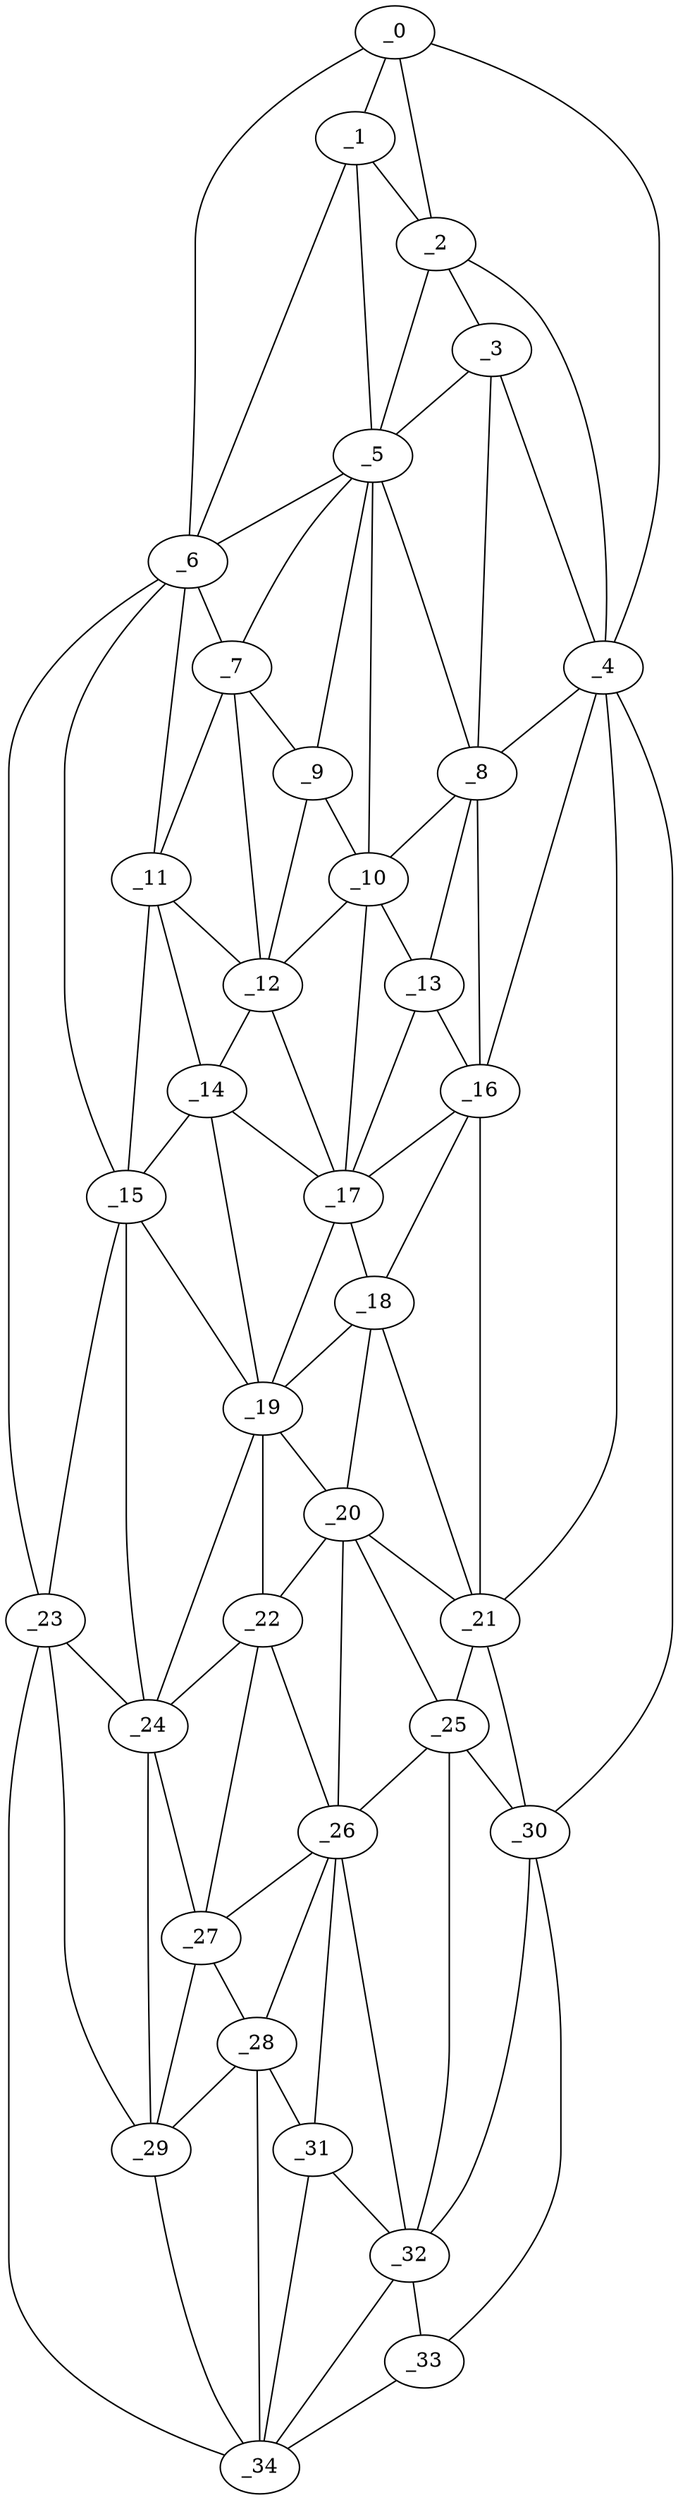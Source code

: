 graph "obj46__25.gxl" {
	_0	 [x=4,
		y=53];
	_1	 [x=17,
		y=50];
	_0 -- _1	 [valence=2];
	_2	 [x=27,
		y=45];
	_0 -- _2	 [valence=1];
	_4	 [x=43,
		y=36];
	_0 -- _4	 [valence=1];
	_6	 [x=51,
		y=85];
	_0 -- _6	 [valence=1];
	_1 -- _2	 [valence=2];
	_5	 [x=50,
		y=63];
	_1 -- _5	 [valence=2];
	_1 -- _6	 [valence=2];
	_3	 [x=37,
		y=45];
	_2 -- _3	 [valence=1];
	_2 -- _4	 [valence=2];
	_2 -- _5	 [valence=1];
	_3 -- _4	 [valence=1];
	_3 -- _5	 [valence=2];
	_8	 [x=57,
		y=45];
	_3 -- _8	 [valence=2];
	_4 -- _8	 [valence=2];
	_16	 [x=70,
		y=45];
	_4 -- _16	 [valence=1];
	_21	 [x=96,
		y=43];
	_4 -- _21	 [valence=2];
	_30	 [x=120,
		y=46];
	_4 -- _30	 [valence=1];
	_5 -- _6	 [valence=1];
	_7	 [x=53,
		y=74];
	_5 -- _7	 [valence=1];
	_5 -- _8	 [valence=1];
	_9	 [x=57,
		y=67];
	_5 -- _9	 [valence=2];
	_10	 [x=60,
		y=50];
	_5 -- _10	 [valence=2];
	_6 -- _7	 [valence=2];
	_11	 [x=60,
		y=85];
	_6 -- _11	 [valence=1];
	_15	 [x=69,
		y=86];
	_6 -- _15	 [valence=2];
	_23	 [x=99,
		y=93];
	_6 -- _23	 [valence=1];
	_7 -- _9	 [valence=2];
	_7 -- _11	 [valence=1];
	_12	 [x=62,
		y=67];
	_7 -- _12	 [valence=1];
	_8 -- _10	 [valence=2];
	_13	 [x=65,
		y=46];
	_8 -- _13	 [valence=2];
	_8 -- _16	 [valence=1];
	_9 -- _10	 [valence=2];
	_9 -- _12	 [valence=2];
	_10 -- _12	 [valence=1];
	_10 -- _13	 [valence=2];
	_17	 [x=70,
		y=58];
	_10 -- _17	 [valence=1];
	_11 -- _12	 [valence=2];
	_14	 [x=68,
		y=69];
	_11 -- _14	 [valence=1];
	_11 -- _15	 [valence=2];
	_12 -- _14	 [valence=2];
	_12 -- _17	 [valence=2];
	_13 -- _16	 [valence=2];
	_13 -- _17	 [valence=2];
	_14 -- _15	 [valence=2];
	_14 -- _17	 [valence=1];
	_19	 [x=84,
		y=62];
	_14 -- _19	 [valence=1];
	_15 -- _19	 [valence=2];
	_15 -- _23	 [valence=1];
	_24	 [x=100,
		y=76];
	_15 -- _24	 [valence=1];
	_16 -- _17	 [valence=1];
	_18	 [x=82,
		y=54];
	_16 -- _18	 [valence=1];
	_16 -- _21	 [valence=2];
	_17 -- _18	 [valence=2];
	_17 -- _19	 [valence=2];
	_18 -- _19	 [valence=1];
	_20	 [x=90,
		y=57];
	_18 -- _20	 [valence=2];
	_18 -- _21	 [valence=1];
	_19 -- _20	 [valence=1];
	_22	 [x=98,
		y=68];
	_19 -- _22	 [valence=2];
	_19 -- _24	 [valence=2];
	_20 -- _21	 [valence=2];
	_20 -- _22	 [valence=1];
	_25	 [x=102,
		y=48];
	_20 -- _25	 [valence=2];
	_26	 [x=105,
		y=66];
	_20 -- _26	 [valence=2];
	_21 -- _25	 [valence=1];
	_21 -- _30	 [valence=2];
	_22 -- _24	 [valence=1];
	_22 -- _26	 [valence=2];
	_27	 [x=107,
		y=71];
	_22 -- _27	 [valence=1];
	_23 -- _24	 [valence=2];
	_29	 [x=114,
		y=78];
	_23 -- _29	 [valence=1];
	_34	 [x=126,
		y=71];
	_23 -- _34	 [valence=1];
	_24 -- _27	 [valence=2];
	_24 -- _29	 [valence=2];
	_25 -- _26	 [valence=2];
	_25 -- _30	 [valence=2];
	_32	 [x=121,
		y=54];
	_25 -- _32	 [valence=2];
	_26 -- _27	 [valence=2];
	_28	 [x=112,
		y=69];
	_26 -- _28	 [valence=1];
	_31	 [x=120,
		y=64];
	_26 -- _31	 [valence=2];
	_26 -- _32	 [valence=2];
	_27 -- _28	 [valence=2];
	_27 -- _29	 [valence=2];
	_28 -- _29	 [valence=2];
	_28 -- _31	 [valence=2];
	_28 -- _34	 [valence=2];
	_29 -- _34	 [valence=2];
	_30 -- _32	 [valence=1];
	_33	 [x=126,
		y=47];
	_30 -- _33	 [valence=1];
	_31 -- _32	 [valence=2];
	_31 -- _34	 [valence=2];
	_32 -- _33	 [valence=2];
	_32 -- _34	 [valence=1];
	_33 -- _34	 [valence=1];
}
